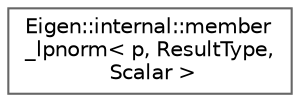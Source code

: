 digraph "Graphical Class Hierarchy"
{
 // LATEX_PDF_SIZE
  bgcolor="transparent";
  edge [fontname=Helvetica,fontsize=10,labelfontname=Helvetica,labelfontsize=10];
  node [fontname=Helvetica,fontsize=10,shape=box,height=0.2,width=0.4];
  rankdir="LR";
  Node0 [id="Node000000",label="Eigen::internal::member\l_lpnorm\< p, ResultType,\l Scalar \>",height=0.2,width=0.4,color="grey40", fillcolor="white", style="filled",URL="$structEigen_1_1internal_1_1member__lpnorm.html",tooltip=" "];
}
